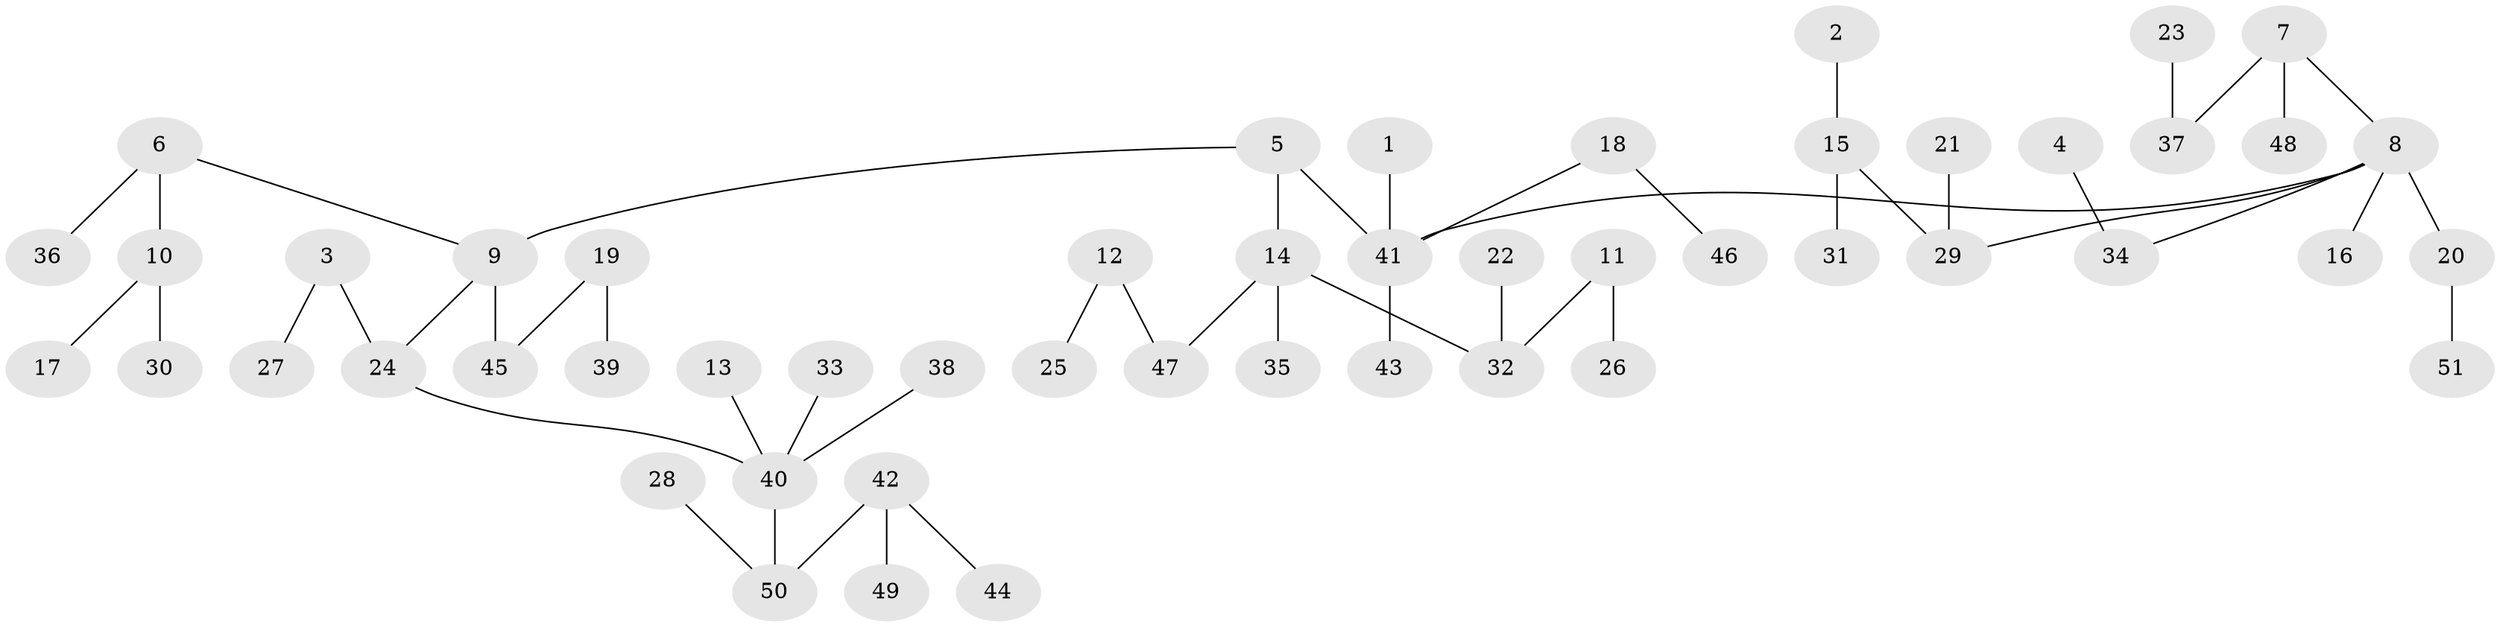 // original degree distribution, {7: 0.007936507936507936, 5: 0.05555555555555555, 6: 0.015873015873015872, 4: 0.07142857142857142, 1: 0.5396825396825397, 3: 0.1111111111111111, 2: 0.1984126984126984}
// Generated by graph-tools (version 1.1) at 2025/37/03/04/25 23:37:16]
// undirected, 51 vertices, 50 edges
graph export_dot {
  node [color=gray90,style=filled];
  1;
  2;
  3;
  4;
  5;
  6;
  7;
  8;
  9;
  10;
  11;
  12;
  13;
  14;
  15;
  16;
  17;
  18;
  19;
  20;
  21;
  22;
  23;
  24;
  25;
  26;
  27;
  28;
  29;
  30;
  31;
  32;
  33;
  34;
  35;
  36;
  37;
  38;
  39;
  40;
  41;
  42;
  43;
  44;
  45;
  46;
  47;
  48;
  49;
  50;
  51;
  1 -- 41 [weight=1.0];
  2 -- 15 [weight=1.0];
  3 -- 24 [weight=1.0];
  3 -- 27 [weight=1.0];
  4 -- 34 [weight=1.0];
  5 -- 9 [weight=1.0];
  5 -- 14 [weight=1.0];
  5 -- 41 [weight=1.0];
  6 -- 9 [weight=1.0];
  6 -- 10 [weight=1.0];
  6 -- 36 [weight=1.0];
  7 -- 8 [weight=1.0];
  7 -- 37 [weight=1.0];
  7 -- 48 [weight=1.0];
  8 -- 16 [weight=1.0];
  8 -- 20 [weight=1.0];
  8 -- 29 [weight=1.0];
  8 -- 34 [weight=1.0];
  8 -- 41 [weight=1.0];
  9 -- 24 [weight=1.0];
  9 -- 45 [weight=1.0];
  10 -- 17 [weight=1.0];
  10 -- 30 [weight=1.0];
  11 -- 26 [weight=1.0];
  11 -- 32 [weight=1.0];
  12 -- 25 [weight=1.0];
  12 -- 47 [weight=1.0];
  13 -- 40 [weight=1.0];
  14 -- 32 [weight=1.0];
  14 -- 35 [weight=1.0];
  14 -- 47 [weight=1.0];
  15 -- 29 [weight=1.0];
  15 -- 31 [weight=1.0];
  18 -- 41 [weight=1.0];
  18 -- 46 [weight=1.0];
  19 -- 39 [weight=1.0];
  19 -- 45 [weight=1.0];
  20 -- 51 [weight=1.0];
  21 -- 29 [weight=1.0];
  22 -- 32 [weight=1.0];
  23 -- 37 [weight=1.0];
  24 -- 40 [weight=1.0];
  28 -- 50 [weight=1.0];
  33 -- 40 [weight=1.0];
  38 -- 40 [weight=1.0];
  40 -- 50 [weight=1.0];
  41 -- 43 [weight=1.0];
  42 -- 44 [weight=1.0];
  42 -- 49 [weight=1.0];
  42 -- 50 [weight=1.0];
}
